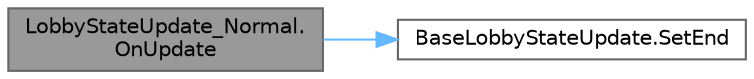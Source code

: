 digraph "LobbyStateUpdate_Normal.OnUpdate"
{
 // LATEX_PDF_SIZE
  bgcolor="transparent";
  edge [fontname=Helvetica,fontsize=10,labelfontname=Helvetica,labelfontsize=10];
  node [fontname=Helvetica,fontsize=10,shape=box,height=0.2,width=0.4];
  rankdir="LR";
  Node1 [id="Node000001",label="LobbyStateUpdate_Normal.\lOnUpdate",height=0.2,width=0.4,color="gray40", fillcolor="grey60", style="filled", fontcolor="black",tooltip="実行処理"];
  Node1 -> Node2 [id="edge1_Node000001_Node000002",color="steelblue1",style="solid",tooltip=" "];
  Node2 [id="Node000002",label="BaseLobbyStateUpdate.SetEnd",height=0.2,width=0.4,color="grey40", fillcolor="white", style="filled",URL="$class_base_lobby_state_update.html#a3919daa2db735f6262ae83cc9c67e3b8",tooltip="ステート処理を終了する"];
}
